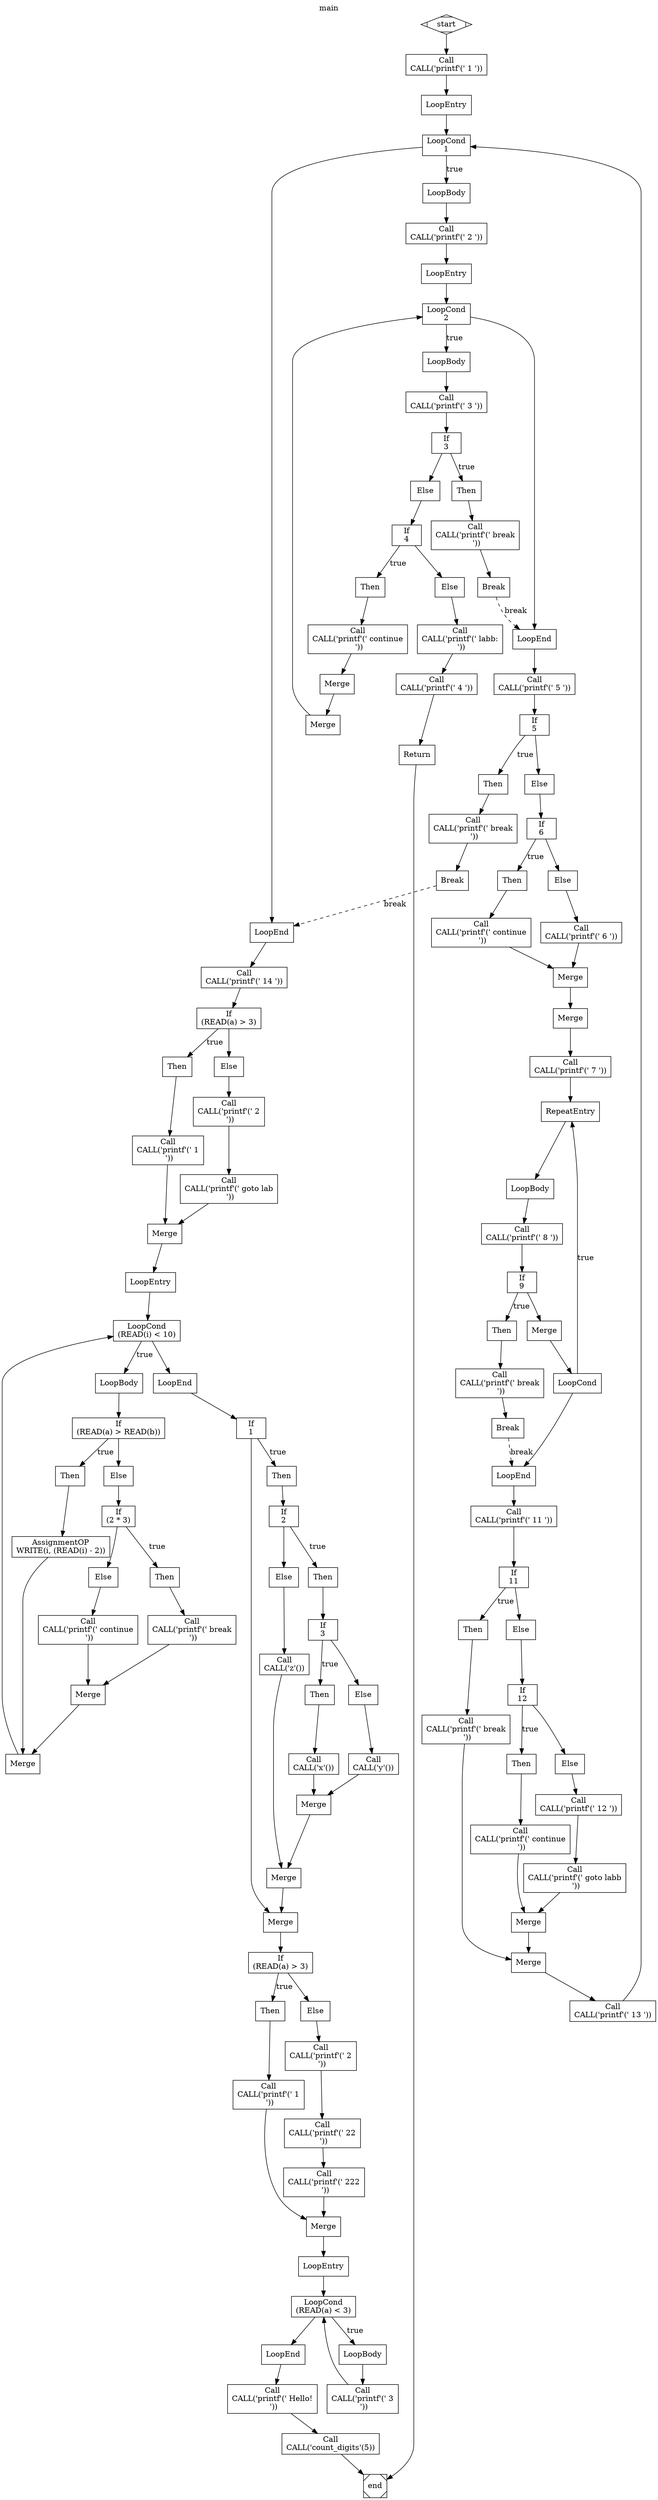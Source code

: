 digraph CFG {
    node [shape=box];
    label="main";
    labelloc=t;
    start [shape=Mdiamond];
    end [shape=Msquare];
    node0 [label="Call\nCALL('printf'(' 1 '))"];
    node1 [label="LoopEntry"];
    node2 [label="LoopCond\n1"];
    node3 [label="LoopBody"];
    node4 [label="LoopEnd"];
    node5 [label="Call\nCALL('printf'(' 2 '))"];
    node6 [label="LoopEntry"];
    node7 [label="LoopCond\n2"];
    node8 [label="LoopBody"];
    node9 [label="LoopEnd"];
    node10 [label="Call\nCALL('printf'(' 3 '))"];
    node11 [label="If\n3"];
    node12 [label="Then"];
    node13 [label="Else"];
    node14 [label="Merge"];
    node15 [label="Call\nCALL('printf'(' break\n '))"];
    node16 [label="Break"];
    node17 [label="If\n4"];
    node18 [label="Then"];
    node19 [label="Else"];
    node20 [label="Merge"];
    node21 [label="Call\nCALL('printf'(' continue\n '))"];
    node22 [label="Call\nCALL('printf'(' labb:\n '))"];
    node23 [label="Call\nCALL('printf'(' 4 '))"];
    node24 [label="Return"];
    node25 [label="Call\nCALL('printf'(' 5 '))"];
    node26 [label="If\n5"];
    node27 [label="Then"];
    node28 [label="Else"];
    node29 [label="Merge"];
    node30 [label="Call\nCALL('printf'(' break\n '))"];
    node31 [label="Break"];
    node32 [label="If\n6"];
    node33 [label="Then"];
    node34 [label="Else"];
    node35 [label="Merge"];
    node36 [label="Call\nCALL('printf'(' continue\n '))"];
    node37 [label="Call\nCALL('printf'(' 6 '))"];
    node38 [label="Call\nCALL('printf'(' 7 '))"];
    node39 [label="RepeatEntry"];
    node40 [label="LoopBody"];
    node41 [label="LoopCond"];
    node42 [label="LoopEnd"];
    node43 [label="Call\nCALL('printf'(' 8 '))"];
    node44 [label="If\n9"];
    node45 [label="Then"];
    node46 [label="Merge"];
    node47 [label="Call\nCALL('printf'(' break\n '))"];
    node48 [label="Break"];
    node49 [label="Call\nCALL('printf'(' 11 '))"];
    node50 [label="If\n11"];
    node51 [label="Then"];
    node52 [label="Else"];
    node53 [label="Merge"];
    node54 [label="Call\nCALL('printf'(' break\n '))"];
    node55 [label="If\n12"];
    node56 [label="Then"];
    node57 [label="Else"];
    node58 [label="Merge"];
    node59 [label="Call\nCALL('printf'(' continue\n '))"];
    node60 [label="Call\nCALL('printf'(' 12 '))"];
    node61 [label="Call\nCALL('printf'(' goto labb\n '))"];
    node62 [label="Call\nCALL('printf'(' 13 '))"];
    node63 [label="Call\nCALL('printf'(' 14 '))"];
    node64 [label="If\n(READ(a) > 3)"];
    node65 [label="Then"];
    node66 [label="Else"];
    node67 [label="Merge"];
    node68 [label="Call\nCALL('printf'(' 1\n '))"];
    node69 [label="Call\nCALL('printf'(' 2\n '))"];
    node70 [label="Call\nCALL('printf'(' goto lab\n '))"];
    node71 [label="LoopEntry"];
    node72 [label="LoopCond\n(READ(i) < 10)"];
    node73 [label="LoopBody"];
    node74 [label="LoopEnd"];
    node75 [label="If\n(READ(a) > READ(b))"];
    node76 [label="Then"];
    node77 [label="Else"];
    node78 [label="Merge"];
    node79 [label="AssignmentOP\nWRITE(i, (READ(i) - 2))"];
    node80 [label="If\n(2 * 3)"];
    node81 [label="Then"];
    node82 [label="Else"];
    node83 [label="Merge"];
    node84 [label="Call\nCALL('printf'(' break\n '))"];
    node85 [label="Call\nCALL('printf'(' continue\n '))"];
    node86 [label="If\n1"];
    node87 [label="Then"];
    node88 [label="Merge"];
    node89 [label="If\n2"];
    node90 [label="Then"];
    node91 [label="Else"];
    node92 [label="Merge"];
    node93 [label="If\n3"];
    node94 [label="Then"];
    node95 [label="Else"];
    node96 [label="Merge"];
    node97 [label="Call\nCALL('x'())"];
    node98 [label="Call\nCALL('y'())"];
    node99 [label="Call\nCALL('z'())"];
    node100 [label="If\n(READ(a) > 3)"];
    node101 [label="Then"];
    node102 [label="Else"];
    node103 [label="Merge"];
    node104 [label="Call\nCALL('printf'(' 1\n '))"];
    node105 [label="Call\nCALL('printf'(' 2\n '))"];
    node106 [label="Call\nCALL('printf'(' 22\n '))"];
    node107 [label="Call\nCALL('printf'(' 222\n '))"];
    node108 [label="LoopEntry"];
    node109 [label="LoopCond\n(READ(a) < 3)"];
    node110 [label="LoopBody"];
    node111 [label="LoopEnd"];
    node112 [label="Call\nCALL('printf'(' 3\n '))"];
    node113 [label="Call\nCALL('printf'(' Hello!\n '))"];
    node114 [label="Call\nCALL('count_digits'(5))"];
    node0 -> node1 
    node1 -> node2 
    node2 -> node4 
    node2 -> node3 [label="true"];
    node3 -> node5 
    node4 -> node63 
    node5 -> node6 
    node6 -> node7 
    node7 -> node9 
    node7 -> node8 [label="true"];
    node8 -> node10 
    node9 -> node25 
    node10 -> node11 
    node11 -> node13 
    node11 -> node12 [label="true"];
    node12 -> node15 
    node13 -> node17 
    node14 -> node7 
    node15 -> node16 
    node16 -> node9 [label="break", style=dashed];
    node17 -> node19 
    node17 -> node18 [label="true"];
    node18 -> node21 
    node19 -> node22 
    node20 -> node14 
    node21 -> node20 
    node22 -> node23 
    node23 -> node24 
    node25 -> node26 
    node26 -> node28 
    node26 -> node27 [label="true"];
    node27 -> node30 
    node28 -> node32 
    node29 -> node38 
    node30 -> node31 
    node31 -> node4 [label="break", style=dashed];
    node32 -> node34 
    node32 -> node33 [label="true"];
    node33 -> node36 
    node34 -> node37 
    node35 -> node29 
    node36 -> node35 
    node37 -> node35 
    node38 -> node39 
    node39 -> node40 
    node40 -> node43 
    node41 -> node42 
    node41 -> node39 [label="true"];
    node42 -> node49 
    node43 -> node44 
    node44 -> node46 
    node44 -> node45 [label="true"];
    node45 -> node47 
    node46 -> node41 
    node47 -> node48 
    node48 -> node42 [label="break", style=dashed];
    node49 -> node50 
    node50 -> node52 
    node50 -> node51 [label="true"];
    node51 -> node54 
    node52 -> node55 
    node53 -> node62 
    node54 -> node53 
    node55 -> node57 
    node55 -> node56 [label="true"];
    node56 -> node59 
    node57 -> node60 
    node58 -> node53 
    node59 -> node58 
    node60 -> node61 
    node61 -> node58 
    node62 -> node2 
    node63 -> node64 
    node64 -> node66 
    node64 -> node65 [label="true"];
    node65 -> node68 
    node66 -> node69 
    node67 -> node71 
    node68 -> node67 
    node69 -> node70 
    node70 -> node67 
    node71 -> node72 
    node72 -> node74 
    node72 -> node73 [label="true"];
    node73 -> node75 
    node74 -> node86 
    node75 -> node77 
    node75 -> node76 [label="true"];
    node76 -> node79 
    node77 -> node80 
    node78 -> node72 
    node79 -> node78 
    node80 -> node82 
    node80 -> node81 [label="true"];
    node81 -> node84 
    node82 -> node85 
    node83 -> node78 
    node84 -> node83 
    node85 -> node83 
    node86 -> node88 
    node86 -> node87 [label="true"];
    node87 -> node89 
    node88 -> node100 
    node89 -> node91 
    node89 -> node90 [label="true"];
    node90 -> node93 
    node91 -> node99 
    node92 -> node88 
    node93 -> node95 
    node93 -> node94 [label="true"];
    node94 -> node97 
    node95 -> node98 
    node96 -> node92 
    node97 -> node96 
    node98 -> node96 
    node99 -> node92 
    node100 -> node102 
    node100 -> node101 [label="true"];
    node101 -> node104 
    node102 -> node105 
    node103 -> node108 
    node104 -> node103 
    node105 -> node106 
    node106 -> node107 
    node107 -> node103 
    node108 -> node109 
    node109 -> node111 
    node109 -> node110 [label="true"];
    node110 -> node112 
    node111 -> node113 
    node112 -> node109 
    node113 -> node114 
    node24 -> end;
    node114 -> end;
    start -> node0;
}
